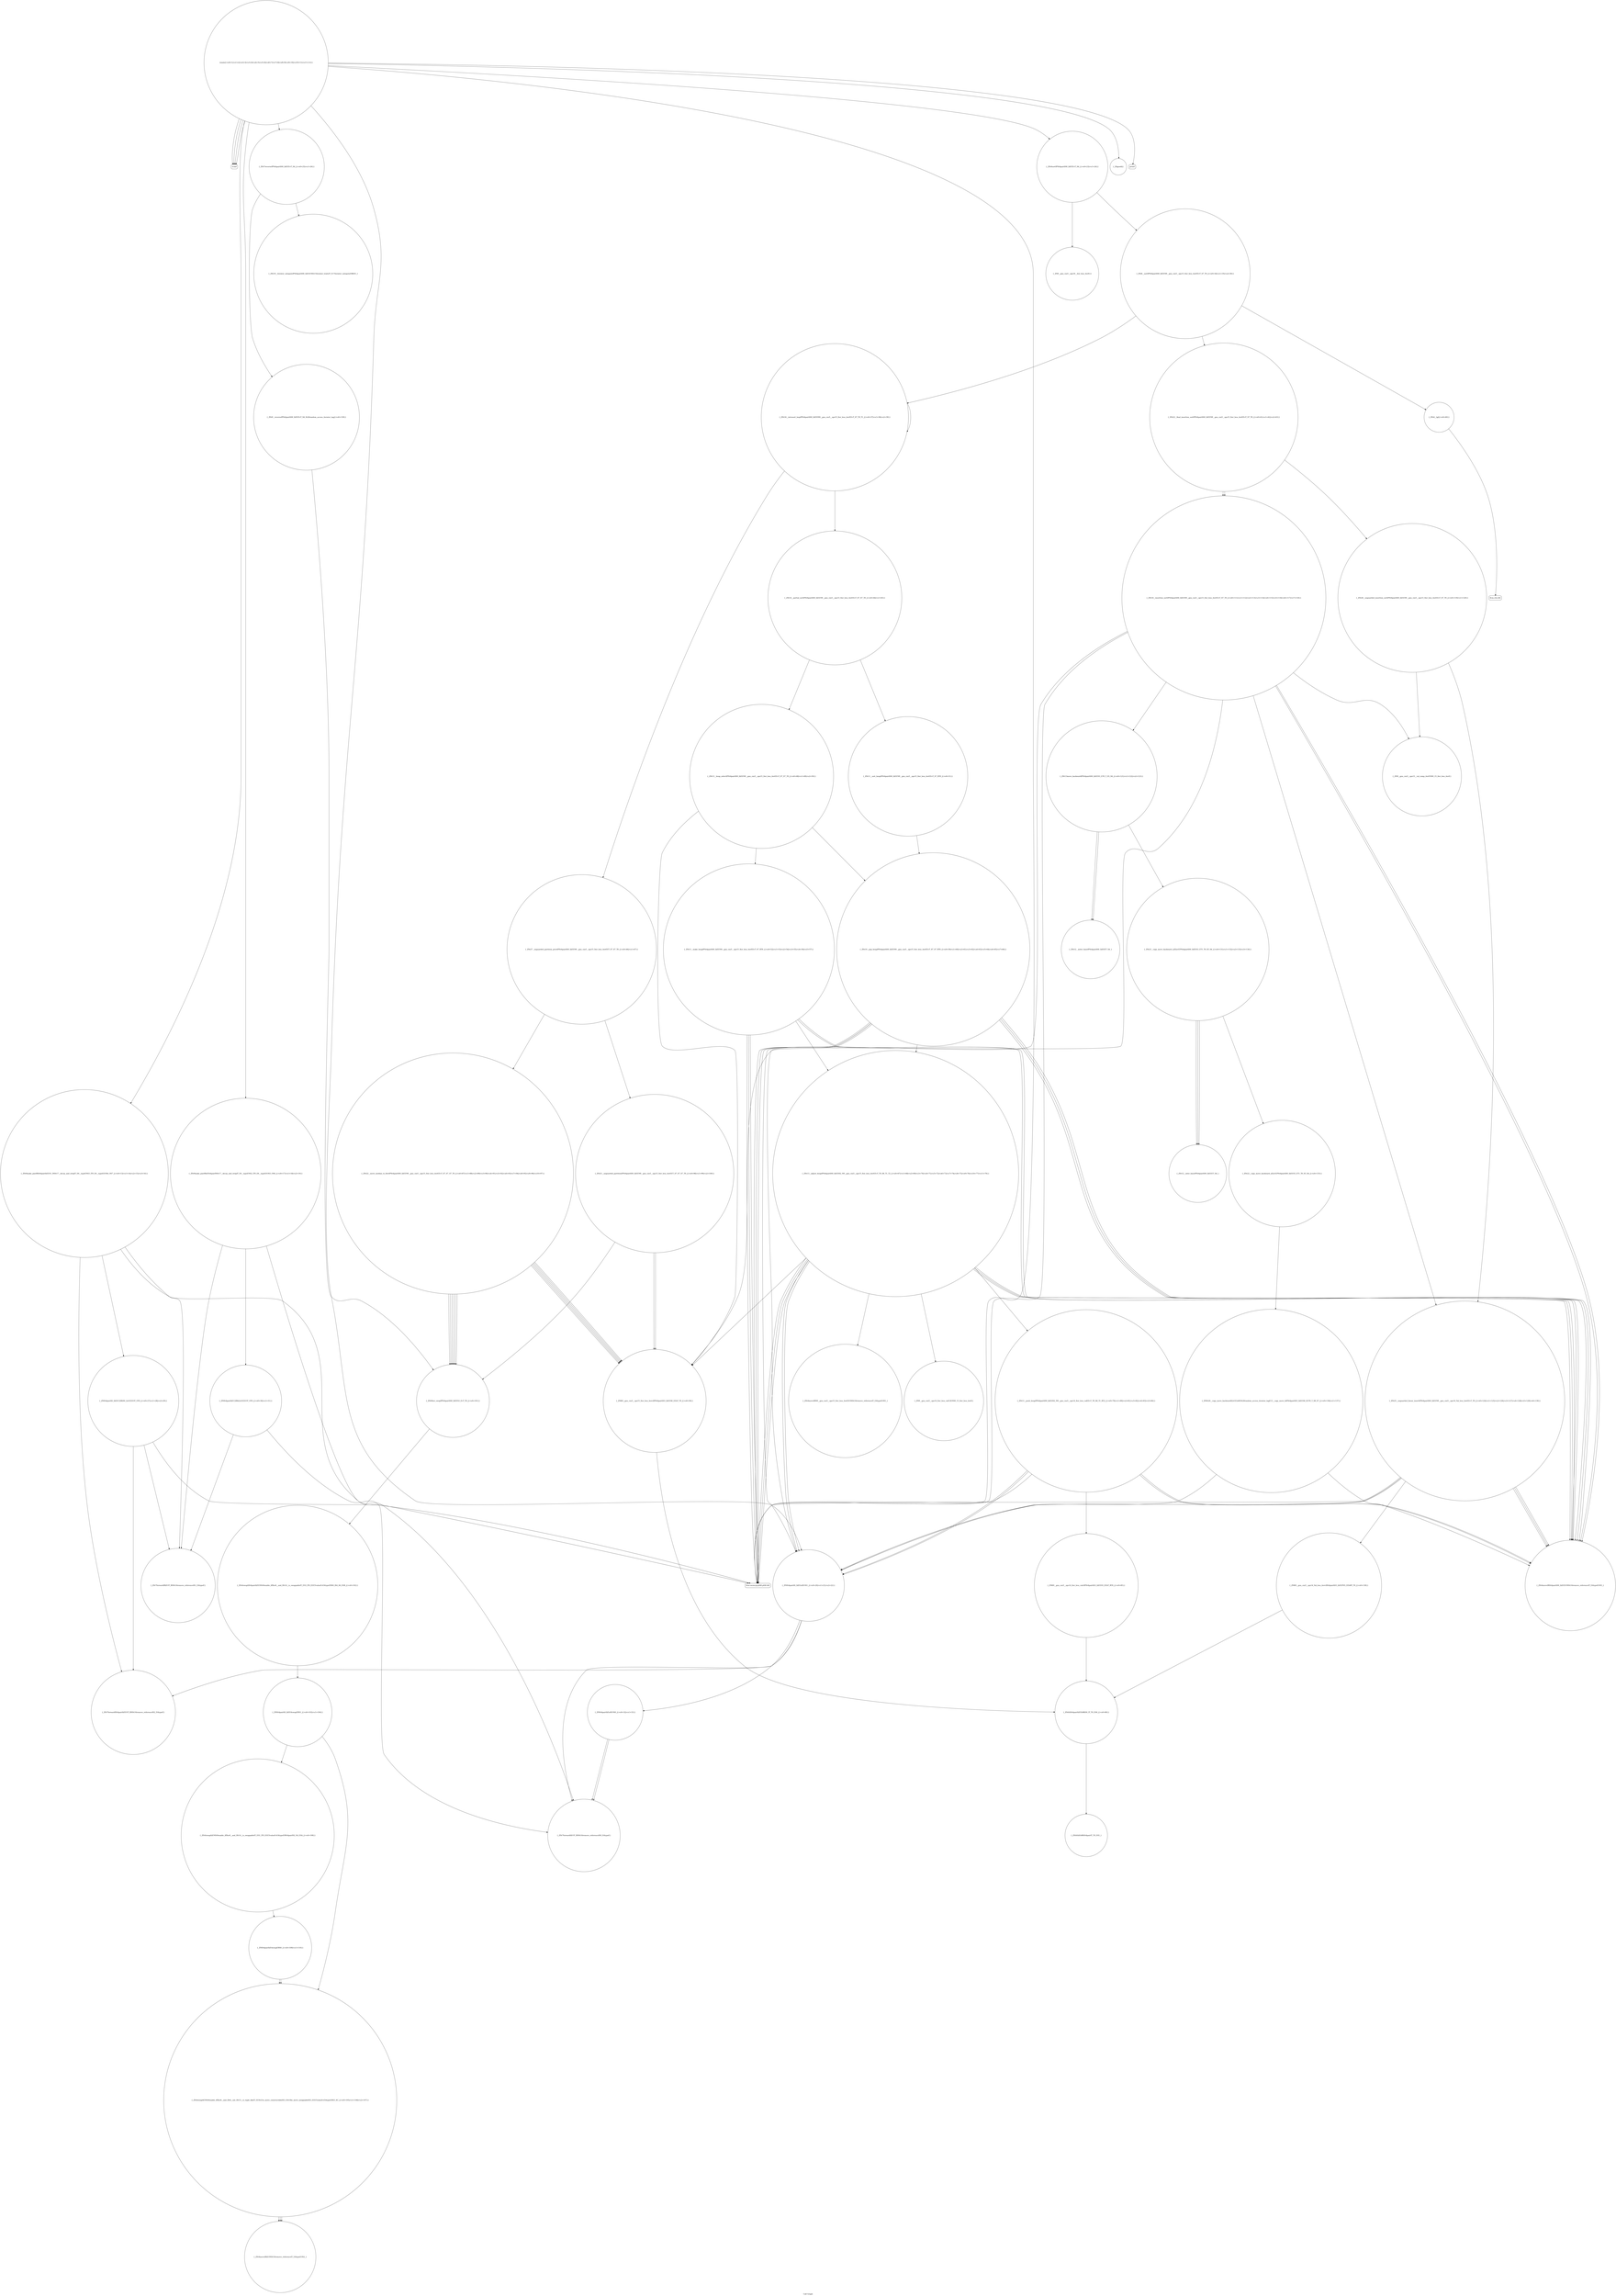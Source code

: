 digraph "Call Graph" {
	label="Call Graph";

	Node0x561cc6d9a900 [shape=record,shape=circle,label="{main|{<s0>1|<s1>2|<s2>3|<s3>4|<s4>5|<s5>6|<s6>7|<s7>8|<s8>9|<s9>10|<s10>11|<s11>12}}"];
	Node0x561cc6d9a900:s0 -> Node0x561cc6d9a980[color=black];
	Node0x561cc6d9a900:s1 -> Node0x561cc6d9a980[color=black];
	Node0x561cc6d9a900:s2 -> Node0x561cc6d9a980[color=black];
	Node0x561cc6d9a900:s3 -> Node0x561cc6d9a980[color=black];
	Node0x561cc6d9a900:s4 -> Node0x561cc6f63a80[color=black];
	Node0x561cc6d9a900:s5 -> Node0x561cc6f63a00[color=black];
	Node0x561cc6d9a900:s6 -> Node0x561cc6f63b00[color=black];
	Node0x561cc6d9a900:s7 -> Node0x561cc6f63b80[color=black];
	Node0x561cc6d9a900:s8 -> Node0x561cc6f63c00[color=black];
	Node0x561cc6d9a900:s9 -> Node0x561cc6f63c80[color=black];
	Node0x561cc6d9a900:s10 -> Node0x561cc6f63d00[color=black];
	Node0x561cc6d9a900:s11 -> Node0x561cc6f63d80[color=black];
	Node0x561cc6f64f80 [shape=record,shape=Mrecord,label="{llvm.ctlz.i64}"];
	Node0x561cc6f63c80 [shape=record,shape=circle,label="{_ZSt7reverseIPSt4pairIiS0_IiiEEEvT_S4_|{<s0>25|<s1>26}}"];
	Node0x561cc6f63c80:s0 -> Node0x561cc6f66620[color=black];
	Node0x561cc6f63c80:s1 -> Node0x561cc6f665a0[color=black];
	Node0x561cc6f66320 [shape=record,shape=circle,label="{_ZSt12__miter_baseIPSt4pairIiS0_IiiEEET_S4_}"];
	Node0x561cc6f64000 [shape=record,shape=circle,label="{_ZNSt4pairIiiEC2IRiiLb1EEEOT_OT0_|{<s0>30|<s1>31}}"];
	Node0x561cc6f64000:s0 -> Node0x561cc6f63e00[color=black];
	Node0x561cc6f64000:s1 -> Node0x561cc6f63f80[color=black];
	Node0x561cc6f64380 [shape=record,shape=circle,label="{_ZSt14__partial_sortIPSt4pairIiS0_IiiEEN9__gnu_cxx5__ops15_Iter_less_iterEEvT_S7_S7_T0_|{<s0>44|<s1>45}}"];
	Node0x561cc6f64380:s0 -> Node0x561cc6f64480[color=black];
	Node0x561cc6f64380:s1 -> Node0x561cc6f64500[color=black];
	Node0x561cc6f64700 [shape=record,shape=circle,label="{_ZSt4moveIRSt4pairIiS0_IiiEEEONSt16remove_referenceIT_E4typeEOS5_}"];
	Node0x561cc6f64a80 [shape=record,shape=circle,label="{_ZStltIiiEbRKSt4pairIT_T0_ES5_}"];
	Node0x561cc6f64e00 [shape=record,shape=circle,label="{_ZSt4swapIiiENSt9enable_ifIXsr6__and_ISt14__is_swappableIT_ES1_IT0_EEE5valueEvE4typeERSt4pairIS2_S4_ESA_|{<s0>108}}"];
	Node0x561cc6f64e00:s0 -> Node0x561cc6f64f00[color=black];
	Node0x561cc6f63b00 [shape=record,shape=Mrecord,label="{llvm.memcpy.p0i8.p0i8.i64}"];
	Node0x561cc6f661a0 [shape=record,shape=circle,label="{_ZSt25__unguarded_linear_insertIPSt4pairIiS0_IiiEEN9__gnu_cxx5__ops14_Val_less_iterEEvT_T0_|{<s0>124|<s1>125|<s2>126|<s3>127|<s4>128|<s5>129|<s6>130}}"];
	Node0x561cc6f661a0:s0 -> Node0x561cc6f64700[color=black];
	Node0x561cc6f661a0:s1 -> Node0x561cc6f63b00[color=black];
	Node0x561cc6f661a0:s2 -> Node0x561cc6f66520[color=black];
	Node0x561cc6f661a0:s3 -> Node0x561cc6f64700[color=black];
	Node0x561cc6f661a0:s4 -> Node0x561cc6f63b80[color=black];
	Node0x561cc6f661a0:s5 -> Node0x561cc6f64700[color=black];
	Node0x561cc6f661a0:s6 -> Node0x561cc6f63b80[color=black];
	Node0x561cc6f63e80 [shape=record,shape=circle,label="{_ZSt7forwardISt4pairIiiEEOT_RNSt16remove_referenceIS2_E4typeE}"];
	Node0x561cc6f66520 [shape=record,shape=circle,label="{_ZNK9__gnu_cxx5__ops14_Val_less_iterclISt4pairIiS3_IiiEEPS5_EEbRT_T0_|{<s0>138}}"];
	Node0x561cc6f66520:s0 -> Node0x561cc6f64a00[color=black];
	Node0x561cc6f64200 [shape=record,shape=circle,label="{_ZSt16__introsort_loopIPSt4pairIiS0_IiiEElN9__gnu_cxx5__ops15_Iter_less_iterEEvT_S7_T0_T1_|{<s0>37|<s1>38|<s2>39}}"];
	Node0x561cc6f64200:s0 -> Node0x561cc6f64380[color=black];
	Node0x561cc6f64200:s1 -> Node0x561cc6f64400[color=black];
	Node0x561cc6f64200:s2 -> Node0x561cc6f64200[color=black];
	Node0x561cc6f64580 [shape=record,shape=circle,label="{_ZSt11__make_heapIPSt4pairIiS0_IiiEEN9__gnu_cxx5__ops15_Iter_less_iterEEvT_S7_RT0_|{<s0>52|<s1>53|<s2>54|<s3>55|<s4>56|<s5>57}}"];
	Node0x561cc6f64580:s0 -> Node0x561cc6f64700[color=black];
	Node0x561cc6f64580:s1 -> Node0x561cc6f63b00[color=black];
	Node0x561cc6f64580:s2 -> Node0x561cc6f64700[color=black];
	Node0x561cc6f64580:s3 -> Node0x561cc6f63b00[color=black];
	Node0x561cc6f64580:s4 -> Node0x561cc6f63b00[color=black];
	Node0x561cc6f64580:s5 -> Node0x561cc6f64780[color=black];
	Node0x561cc6f64900 [shape=record,shape=circle,label="{_ZSt11__push_heapIPSt4pairIiS0_IiiEElS2_N9__gnu_cxx5__ops14_Iter_less_valEEvT_T0_S8_T1_RT2_|{<s0>79|<s1>80|<s2>81|<s3>82|<s4>83|<s5>84}}"];
	Node0x561cc6f64900:s0 -> Node0x561cc6f63b00[color=black];
	Node0x561cc6f64900:s1 -> Node0x561cc6f64980[color=black];
	Node0x561cc6f64900:s2 -> Node0x561cc6f64700[color=black];
	Node0x561cc6f64900:s3 -> Node0x561cc6f63b80[color=black];
	Node0x561cc6f64900:s4 -> Node0x561cc6f64700[color=black];
	Node0x561cc6f64900:s5 -> Node0x561cc6f63b80[color=black];
	Node0x561cc6f64c80 [shape=record,shape=circle,label="{_ZSt4swapIiSt4pairIiiEENSt9enable_ifIXsr6__and_ISt14__is_swappableIT_ES3_IT0_EEE5valueEvE4typeERS0_IS4_S6_ESB_|{<s0>102}}"];
	Node0x561cc6f64c80:s0 -> Node0x561cc6f64d00[color=black];
	Node0x561cc6d9a980 [shape=record,shape=Mrecord,label="{scanf}"];
	Node0x561cc6f65000 [shape=record,shape=circle,label="{_ZSt16__insertion_sortIPSt4pairIiS0_IiiEEN9__gnu_cxx5__ops15_Iter_less_iterEEvT_S7_T0_|{<s0>111|<s1>112|<s2>113|<s3>114|<s4>115|<s5>116|<s6>117|<s7>118}}"];
	Node0x561cc6f65000:s0 -> Node0x561cc6f64600[color=black];
	Node0x561cc6f65000:s1 -> Node0x561cc6f64700[color=black];
	Node0x561cc6f65000:s2 -> Node0x561cc6f63b00[color=black];
	Node0x561cc6f65000:s3 -> Node0x561cc6f66120[color=black];
	Node0x561cc6f65000:s4 -> Node0x561cc6f64700[color=black];
	Node0x561cc6f65000:s5 -> Node0x561cc6f63b80[color=black];
	Node0x561cc6f65000:s6 -> Node0x561cc6f66220[color=black];
	Node0x561cc6f65000:s7 -> Node0x561cc6f661a0[color=black];
	Node0x561cc6f63d00 [shape=record,shape=circle,label="{_Z4goodii}"];
	Node0x561cc6f663a0 [shape=record,shape=circle,label="{_ZSt22__copy_move_backward_aILb1EPSt4pairIiS0_IiiEES3_ET1_T0_S5_S4_|{<s0>135}}"];
	Node0x561cc6f663a0:s0 -> Node0x561cc6f664a0[color=black];
	Node0x561cc6f64080 [shape=record,shape=circle,label="{_ZNSt4pairIiiEaSEOS0_|{<s0>32|<s1>33}}"];
	Node0x561cc6f64080:s0 -> Node0x561cc6f63f80[color=black];
	Node0x561cc6f64080:s1 -> Node0x561cc6f63f80[color=black];
	Node0x561cc6f64400 [shape=record,shape=circle,label="{_ZSt27__unguarded_partition_pivotIPSt4pairIiS0_IiiEEN9__gnu_cxx5__ops15_Iter_less_iterEET_S7_S7_T0_|{<s0>46|<s1>47}}"];
	Node0x561cc6f64400:s0 -> Node0x561cc6f64b00[color=black];
	Node0x561cc6f64400:s1 -> Node0x561cc6f64b80[color=black];
	Node0x561cc6f64780 [shape=record,shape=circle,label="{_ZSt13__adjust_heapIPSt4pairIiS0_IiiEElS2_N9__gnu_cxx5__ops15_Iter_less_iterEEvT_T0_S8_T1_T2_|{<s0>67|<s1>68|<s2>69|<s3>70|<s4>71|<s5>72|<s6>73|<s7>74|<s8>75|<s9>76|<s10>77|<s11>78}}"];
	Node0x561cc6f64780:s0 -> Node0x561cc6f63b00[color=black];
	Node0x561cc6f64780:s1 -> Node0x561cc6f64600[color=black];
	Node0x561cc6f64780:s2 -> Node0x561cc6f64700[color=black];
	Node0x561cc6f64780:s3 -> Node0x561cc6f63b80[color=black];
	Node0x561cc6f64780:s4 -> Node0x561cc6f64700[color=black];
	Node0x561cc6f64780:s5 -> Node0x561cc6f63b80[color=black];
	Node0x561cc6f64780:s6 -> Node0x561cc6f64800[color=black];
	Node0x561cc6f64780:s7 -> Node0x561cc6f64880[color=black];
	Node0x561cc6f64780:s8 -> Node0x561cc6f64700[color=black];
	Node0x561cc6f64780:s9 -> Node0x561cc6f63b00[color=black];
	Node0x561cc6f64780:s10 -> Node0x561cc6f63b00[color=black];
	Node0x561cc6f64780:s11 -> Node0x561cc6f64900[color=black];
	Node0x561cc6f64b00 [shape=record,shape=circle,label="{_ZSt22__move_median_to_firstIPSt4pairIiS0_IiiEEN9__gnu_cxx5__ops15_Iter_less_iterEEvT_S7_S7_S7_T0_|{<s0>87|<s1>88|<s2>89|<s3>90|<s4>91|<s5>92|<s6>93|<s7>94|<s8>95|<s9>96|<s10>97}}"];
	Node0x561cc6f64b00:s0 -> Node0x561cc6f64600[color=black];
	Node0x561cc6f64b00:s1 -> Node0x561cc6f64600[color=black];
	Node0x561cc6f64b00:s2 -> Node0x561cc6f64c00[color=black];
	Node0x561cc6f64b00:s3 -> Node0x561cc6f64600[color=black];
	Node0x561cc6f64b00:s4 -> Node0x561cc6f64c00[color=black];
	Node0x561cc6f64b00:s5 -> Node0x561cc6f64c00[color=black];
	Node0x561cc6f64b00:s6 -> Node0x561cc6f64600[color=black];
	Node0x561cc6f64b00:s7 -> Node0x561cc6f64c00[color=black];
	Node0x561cc6f64b00:s8 -> Node0x561cc6f64600[color=black];
	Node0x561cc6f64b00:s9 -> Node0x561cc6f64c00[color=black];
	Node0x561cc6f64b00:s10 -> Node0x561cc6f64c00[color=black];
	Node0x561cc6f64e80 [shape=record,shape=circle,label="{_ZSt4moveIRiEONSt16remove_referenceIT_E4typeEOS2_}"];
	Node0x561cc6f63b80 [shape=record,shape=circle,label="{_ZNSt4pairIiS_IiiEEaSEOS1_|{<s0>20|<s1>21|<s2>22}}"];
	Node0x561cc6f63b80:s0 -> Node0x561cc6f63f80[color=black];
	Node0x561cc6f63b80:s1 -> Node0x561cc6f63e80[color=black];
	Node0x561cc6f63b80:s2 -> Node0x561cc6f64080[color=black];
	Node0x561cc6f66220 [shape=record,shape=circle,label="{_ZN9__gnu_cxx5__ops15__val_comp_iterENS0_15_Iter_less_iterE}"];
	Node0x561cc6f63f00 [shape=record,shape=circle,label="{_ZNSt4pairIiS_IiiEEC2IRiS0_Lb1EEEOT_OT0_|{<s0>27|<s1>28|<s2>29}}"];
	Node0x561cc6f63f00:s0 -> Node0x561cc6f63e00[color=black];
	Node0x561cc6f63f00:s1 -> Node0x561cc6f63e80[color=black];
	Node0x561cc6f63f00:s2 -> Node0x561cc6f63b00[color=black];
	Node0x561cc6f665a0 [shape=record,shape=circle,label="{_ZSt9__reverseIPSt4pairIiS0_IiiEEEvT_S4_St26random_access_iterator_tag|{<s0>139}}"];
	Node0x561cc6f665a0:s0 -> Node0x561cc6f64c00[color=black];
	Node0x561cc6f64280 [shape=record,shape=circle,label="{_ZSt4__lgl|{<s0>40}}"];
	Node0x561cc6f64280:s0 -> Node0x561cc6f64f80[color=black];
	Node0x561cc6f64600 [shape=record,shape=circle,label="{_ZNK9__gnu_cxx5__ops15_Iter_less_iterclIPSt4pairIiS3_IiiEES6_EEbT_T0_|{<s0>58}}"];
	Node0x561cc6f64600:s0 -> Node0x561cc6f64a00[color=black];
	Node0x561cc6f64980 [shape=record,shape=circle,label="{_ZNK9__gnu_cxx5__ops14_Iter_less_valclIPSt4pairIiS3_IiiEES5_EEbT_RT0_|{<s0>85}}"];
	Node0x561cc6f64980:s0 -> Node0x561cc6f64a00[color=black];
	Node0x561cc6f64d00 [shape=record,shape=circle,label="{_ZNSt4pairIiS_IiiEE4swapERS1_|{<s0>103|<s1>104}}"];
	Node0x561cc6f64d00:s0 -> Node0x561cc6f64d80[color=black];
	Node0x561cc6f64d00:s1 -> Node0x561cc6f64e00[color=black];
	Node0x561cc6f63a00 [shape=record,shape=circle,label="{_ZSt9make_pairIRiSt4pairIiiEES1_INSt17__decay_and_stripIT_E6__typeENS3_IT0_E6__typeEEOS4_OS7_|{<s0>13|<s1>14|<s2>15|<s3>16}}"];
	Node0x561cc6f63a00:s0 -> Node0x561cc6f63e00[color=black];
	Node0x561cc6f63a00:s1 -> Node0x561cc6f63e80[color=black];
	Node0x561cc6f63a00:s2 -> Node0x561cc6f63f00[color=black];
	Node0x561cc6f63a00:s3 -> Node0x561cc6f63b00[color=black];
	Node0x561cc6f65080 [shape=record,shape=circle,label="{_ZSt26__unguarded_insertion_sortIPSt4pairIiS0_IiiEEN9__gnu_cxx5__ops15_Iter_less_iterEEvT_S7_T0_|{<s0>119|<s1>120}}"];
	Node0x561cc6f65080:s0 -> Node0x561cc6f66220[color=black];
	Node0x561cc6f65080:s1 -> Node0x561cc6f661a0[color=black];
	Node0x561cc6f63d80 [shape=record,shape=Mrecord,label="{printf}"];
	Node0x561cc6f66420 [shape=record,shape=circle,label="{_ZSt12__niter_baseIPSt4pairIiS0_IiiEEET_S4_}"];
	Node0x561cc6f64100 [shape=record,shape=circle,label="{_ZSt6__sortIPSt4pairIiS0_IiiEEN9__gnu_cxx5__ops15_Iter_less_iterEEvT_S7_T0_|{<s0>34|<s1>35|<s2>36}}"];
	Node0x561cc6f64100:s0 -> Node0x561cc6f64280[color=black];
	Node0x561cc6f64100:s1 -> Node0x561cc6f64200[color=black];
	Node0x561cc6f64100:s2 -> Node0x561cc6f64300[color=black];
	Node0x561cc6f64480 [shape=record,shape=circle,label="{_ZSt13__heap_selectIPSt4pairIiS0_IiiEEN9__gnu_cxx5__ops15_Iter_less_iterEEvT_S7_S7_T0_|{<s0>48|<s1>49|<s2>50}}"];
	Node0x561cc6f64480:s0 -> Node0x561cc6f64580[color=black];
	Node0x561cc6f64480:s1 -> Node0x561cc6f64600[color=black];
	Node0x561cc6f64480:s2 -> Node0x561cc6f64680[color=black];
	Node0x561cc6f64800 [shape=record,shape=circle,label="{_ZSt4moveIRN9__gnu_cxx5__ops15_Iter_less_iterEEONSt16remove_referenceIT_E4typeEOS5_}"];
	Node0x561cc6f64b80 [shape=record,shape=circle,label="{_ZSt21__unguarded_partitionIPSt4pairIiS0_IiiEEN9__gnu_cxx5__ops15_Iter_less_iterEET_S7_S7_S7_T0_|{<s0>98|<s1>99|<s2>100}}"];
	Node0x561cc6f64b80:s0 -> Node0x561cc6f64600[color=black];
	Node0x561cc6f64b80:s1 -> Node0x561cc6f64600[color=black];
	Node0x561cc6f64b80:s2 -> Node0x561cc6f64c00[color=black];
	Node0x561cc6f64f00 [shape=record,shape=circle,label="{_ZNSt4pairIiiE4swapERS0_|{<s0>109|<s1>110}}"];
	Node0x561cc6f64f00:s0 -> Node0x561cc6f64d80[color=black];
	Node0x561cc6f64f00:s1 -> Node0x561cc6f64d80[color=black];
	Node0x561cc6f63c00 [shape=record,shape=circle,label="{_ZSt4sortIPSt4pairIiS0_IiiEEEvT_S4_|{<s0>23|<s1>24}}"];
	Node0x561cc6f63c00:s0 -> Node0x561cc6f64180[color=black];
	Node0x561cc6f63c00:s1 -> Node0x561cc6f64100[color=black];
	Node0x561cc6f662a0 [shape=record,shape=circle,label="{_ZSt23__copy_move_backward_a2ILb1EPSt4pairIiS0_IiiEES3_ET1_T0_S5_S4_|{<s0>131|<s1>132|<s2>133|<s3>134}}"];
	Node0x561cc6f662a0:s0 -> Node0x561cc6f66420[color=black];
	Node0x561cc6f662a0:s1 -> Node0x561cc6f66420[color=black];
	Node0x561cc6f662a0:s2 -> Node0x561cc6f66420[color=black];
	Node0x561cc6f662a0:s3 -> Node0x561cc6f663a0[color=black];
	Node0x561cc6f63f80 [shape=record,shape=circle,label="{_ZSt7forwardIiEOT_RNSt16remove_referenceIS0_E4typeE}"];
	Node0x561cc6f66620 [shape=record,shape=circle,label="{_ZSt19__iterator_categoryIPSt4pairIiS0_IiiEEENSt15iterator_traitsIT_E17iterator_categoryERKS5_}"];
	Node0x561cc6f64300 [shape=record,shape=circle,label="{_ZSt22__final_insertion_sortIPSt4pairIiS0_IiiEEN9__gnu_cxx5__ops15_Iter_less_iterEEvT_S7_T0_|{<s0>41|<s1>42|<s2>43}}"];
	Node0x561cc6f64300:s0 -> Node0x561cc6f65000[color=black];
	Node0x561cc6f64300:s1 -> Node0x561cc6f65080[color=black];
	Node0x561cc6f64300:s2 -> Node0x561cc6f65000[color=black];
	Node0x561cc6f64680 [shape=record,shape=circle,label="{_ZSt10__pop_heapIPSt4pairIiS0_IiiEEN9__gnu_cxx5__ops15_Iter_less_iterEEvT_S7_S7_RT0_|{<s0>59|<s1>60|<s2>61|<s3>62|<s4>63|<s5>64|<s6>65|<s7>66}}"];
	Node0x561cc6f64680:s0 -> Node0x561cc6f64700[color=black];
	Node0x561cc6f64680:s1 -> Node0x561cc6f63b00[color=black];
	Node0x561cc6f64680:s2 -> Node0x561cc6f64700[color=black];
	Node0x561cc6f64680:s3 -> Node0x561cc6f63b80[color=black];
	Node0x561cc6f64680:s4 -> Node0x561cc6f64700[color=black];
	Node0x561cc6f64680:s5 -> Node0x561cc6f63b00[color=black];
	Node0x561cc6f64680:s6 -> Node0x561cc6f63b00[color=black];
	Node0x561cc6f64680:s7 -> Node0x561cc6f64780[color=black];
	Node0x561cc6f64a00 [shape=record,shape=circle,label="{_ZStltIiSt4pairIiiEEbRKS0_IT_T0_ES6_|{<s0>86}}"];
	Node0x561cc6f64a00:s0 -> Node0x561cc6f64a80[color=black];
	Node0x561cc6f64d80 [shape=record,shape=circle,label="{_ZSt4swapIiENSt9enable_ifIXsr6__and_ISt6__not_ISt15__is_tuple_likeIT_EESt21is_move_constructibleIS3_ESt18is_move_assignableIS3_EEE5valueEvE4typeERS3_SC_|{<s0>105|<s1>106|<s2>107}}"];
	Node0x561cc6f64d80:s0 -> Node0x561cc6f64e80[color=black];
	Node0x561cc6f64d80:s1 -> Node0x561cc6f64e80[color=black];
	Node0x561cc6f64d80:s2 -> Node0x561cc6f64e80[color=black];
	Node0x561cc6f63a80 [shape=record,shape=circle,label="{_ZSt9make_pairIRiiESt4pairINSt17__decay_and_stripIT_E6__typeENS2_IT0_E6__typeEEOS3_OS6_|{<s0>17|<s1>18|<s2>19}}"];
	Node0x561cc6f63a80:s0 -> Node0x561cc6f63e00[color=black];
	Node0x561cc6f63a80:s1 -> Node0x561cc6f63f80[color=black];
	Node0x561cc6f63a80:s2 -> Node0x561cc6f64000[color=black];
	Node0x561cc6f66120 [shape=record,shape=circle,label="{_ZSt13move_backwardIPSt4pairIiS0_IiiEES3_ET0_T_S5_S4_|{<s0>121|<s1>122|<s2>123}}"];
	Node0x561cc6f66120:s0 -> Node0x561cc6f66320[color=black];
	Node0x561cc6f66120:s1 -> Node0x561cc6f66320[color=black];
	Node0x561cc6f66120:s2 -> Node0x561cc6f662a0[color=black];
	Node0x561cc6f63e00 [shape=record,shape=circle,label="{_ZSt7forwardIRiEOT_RNSt16remove_referenceIS1_E4typeE}"];
	Node0x561cc6f664a0 [shape=record,shape=circle,label="{_ZNSt20__copy_move_backwardILb1ELb0ESt26random_access_iterator_tagE13__copy_move_bIPSt4pairIiS3_IiiEES6_EET0_T_S8_S7_|{<s0>136|<s1>137}}"];
	Node0x561cc6f664a0:s0 -> Node0x561cc6f64700[color=black];
	Node0x561cc6f664a0:s1 -> Node0x561cc6f63b80[color=black];
	Node0x561cc6f64180 [shape=record,shape=circle,label="{_ZN9__gnu_cxx5__ops16__iter_less_iterEv}"];
	Node0x561cc6f64500 [shape=record,shape=circle,label="{_ZSt11__sort_heapIPSt4pairIiS0_IiiEEN9__gnu_cxx5__ops15_Iter_less_iterEEvT_S7_RT0_|{<s0>51}}"];
	Node0x561cc6f64500:s0 -> Node0x561cc6f64680[color=black];
	Node0x561cc6f64880 [shape=record,shape=circle,label="{_ZN9__gnu_cxx5__ops14_Iter_less_valC2ENS0_15_Iter_less_iterE}"];
	Node0x561cc6f64c00 [shape=record,shape=circle,label="{_ZSt9iter_swapIPSt4pairIiS0_IiiEES3_EvT_T0_|{<s0>101}}"];
	Node0x561cc6f64c00:s0 -> Node0x561cc6f64c80[color=black];
}
